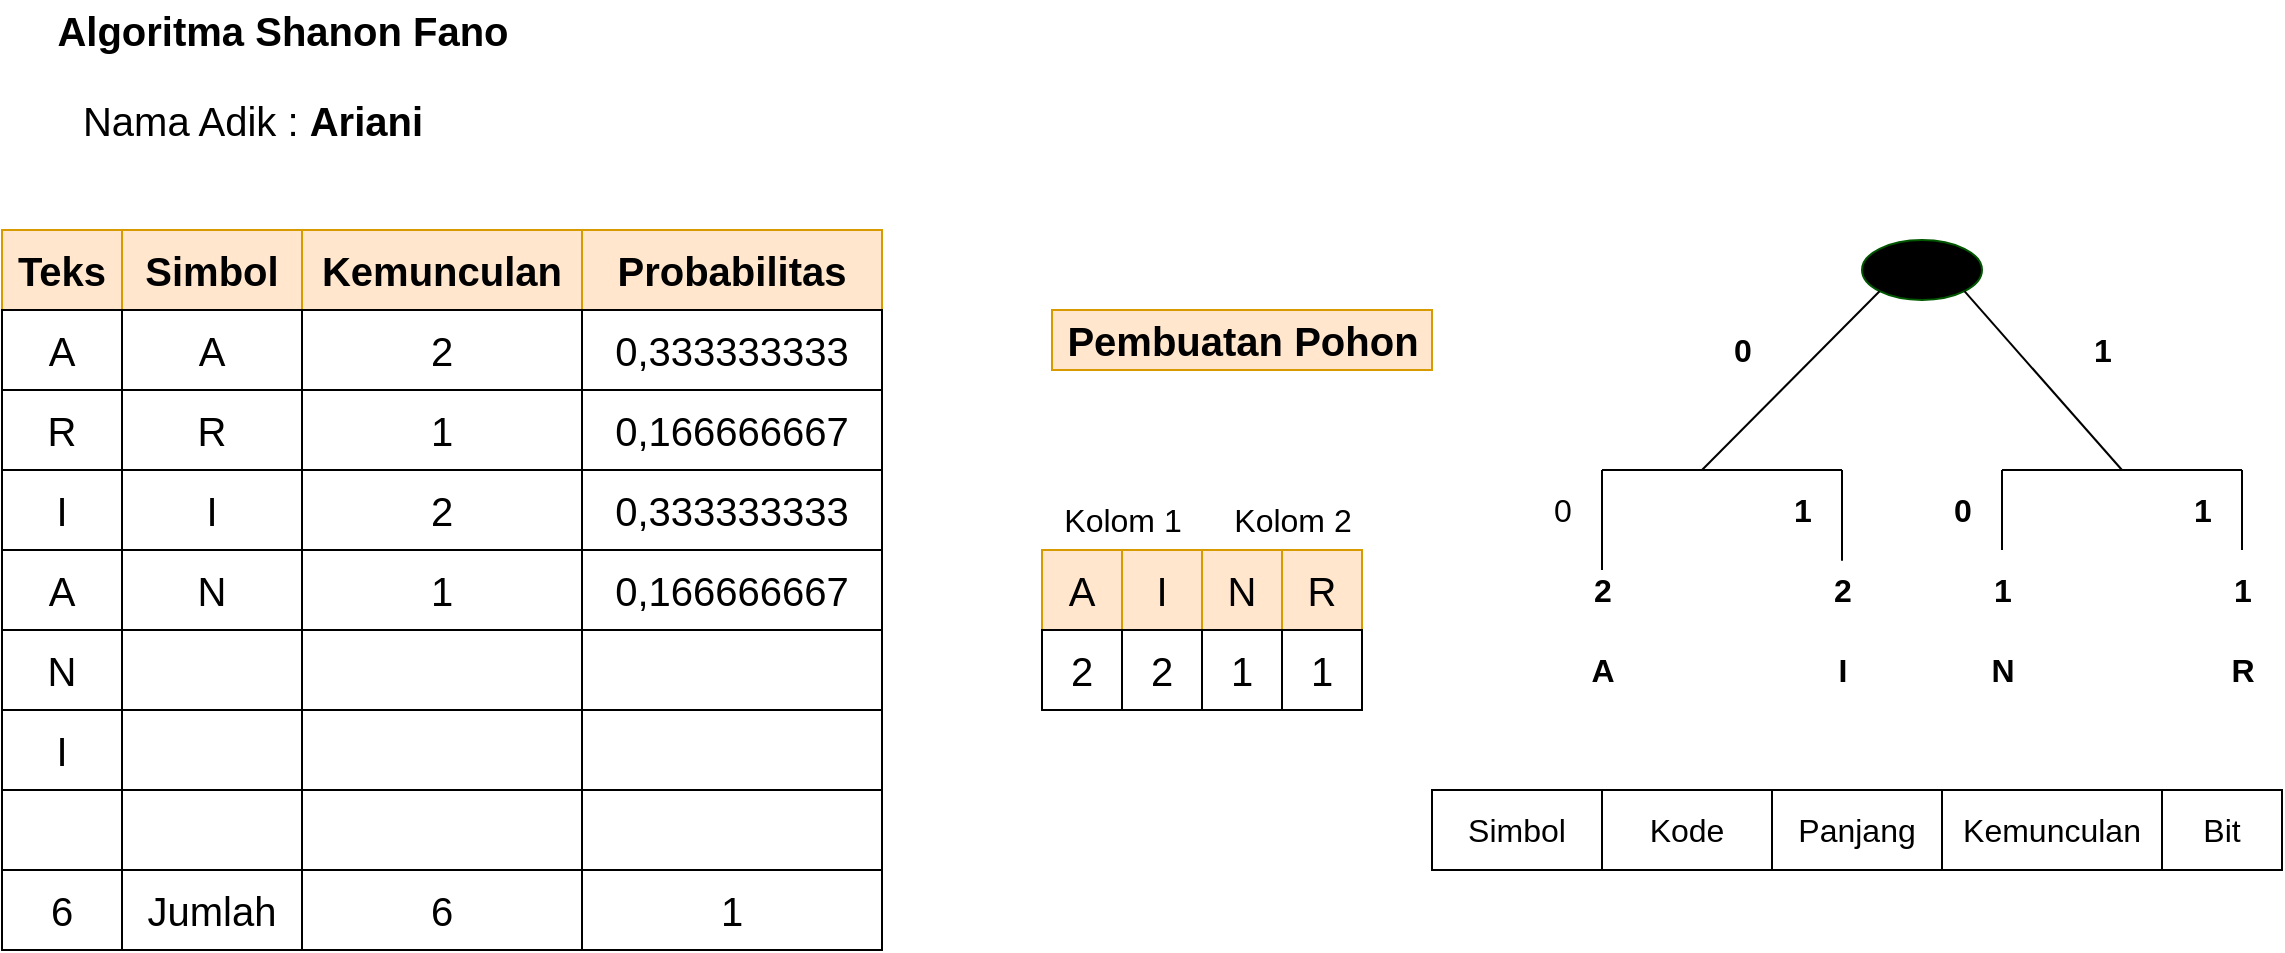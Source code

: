 <mxfile version="13.10.4" type="github">
  <diagram id="n40HMGHdDUbn3N_Vu_-3" name="Page-1">
    <mxGraphModel dx="1552" dy="811" grid="1" gridSize="10" guides="1" tooltips="1" connect="1" arrows="1" fold="1" page="1" pageScale="1" pageWidth="1920" pageHeight="1200" math="0" shadow="0">
      <root>
        <mxCell id="0" />
        <mxCell id="1" parent="0" />
        <mxCell id="2APCgQR3dXpyxrjzse8T-1" value="&lt;font style=&quot;font-size: 20px;&quot;&gt;Algoritma Shanon Fano&lt;/font&gt;" style="text;html=1;align=center;verticalAlign=middle;resizable=0;points=[];autosize=1;fontStyle=1;fontSize=20;" vertex="1" parent="1">
          <mxGeometry x="140" y="45" width="240" height="30" as="geometry" />
        </mxCell>
        <mxCell id="2APCgQR3dXpyxrjzse8T-2" value="Nama Adik : &lt;b&gt;Ariani&lt;/b&gt;" style="text;html=1;align=center;verticalAlign=middle;resizable=0;points=[];autosize=1;fontSize=20;" vertex="1" parent="1">
          <mxGeometry x="150" y="90" width="190" height="30" as="geometry" />
        </mxCell>
        <mxCell id="2APCgQR3dXpyxrjzse8T-3" value="Teks" style="rounded=0;whiteSpace=wrap;html=1;fontSize=20;fillColor=#ffe6cc;strokeColor=#d79b00;fontStyle=1" vertex="1" parent="1">
          <mxGeometry x="120" y="160" width="60" height="40" as="geometry" />
        </mxCell>
        <mxCell id="2APCgQR3dXpyxrjzse8T-4" value="A" style="rounded=0;whiteSpace=wrap;html=1;fontSize=20;" vertex="1" parent="1">
          <mxGeometry x="120" y="200" width="60" height="40" as="geometry" />
        </mxCell>
        <mxCell id="2APCgQR3dXpyxrjzse8T-5" value="R" style="rounded=0;whiteSpace=wrap;html=1;fontSize=20;" vertex="1" parent="1">
          <mxGeometry x="120" y="240" width="60" height="40" as="geometry" />
        </mxCell>
        <mxCell id="2APCgQR3dXpyxrjzse8T-6" value="I" style="rounded=0;whiteSpace=wrap;html=1;fontSize=20;" vertex="1" parent="1">
          <mxGeometry x="120" y="280" width="60" height="40" as="geometry" />
        </mxCell>
        <mxCell id="2APCgQR3dXpyxrjzse8T-7" value="A" style="rounded=0;whiteSpace=wrap;html=1;fontSize=20;" vertex="1" parent="1">
          <mxGeometry x="120" y="320" width="60" height="40" as="geometry" />
        </mxCell>
        <mxCell id="2APCgQR3dXpyxrjzse8T-8" value="N" style="rounded=0;whiteSpace=wrap;html=1;fontSize=20;" vertex="1" parent="1">
          <mxGeometry x="120" y="360" width="60" height="40" as="geometry" />
        </mxCell>
        <mxCell id="2APCgQR3dXpyxrjzse8T-9" value="I" style="rounded=0;whiteSpace=wrap;html=1;fontSize=20;" vertex="1" parent="1">
          <mxGeometry x="120" y="400" width="60" height="40" as="geometry" />
        </mxCell>
        <mxCell id="2APCgQR3dXpyxrjzse8T-10" value="" style="rounded=0;whiteSpace=wrap;html=1;fontSize=20;" vertex="1" parent="1">
          <mxGeometry x="120" y="440" width="60" height="40" as="geometry" />
        </mxCell>
        <mxCell id="2APCgQR3dXpyxrjzse8T-11" value="6" style="rounded=0;whiteSpace=wrap;html=1;fontSize=20;" vertex="1" parent="1">
          <mxGeometry x="120" y="480" width="60" height="40" as="geometry" />
        </mxCell>
        <mxCell id="2APCgQR3dXpyxrjzse8T-12" value="Simbol" style="rounded=0;whiteSpace=wrap;html=1;fontSize=20;fillColor=#ffe6cc;strokeColor=#d79b00;fontStyle=1" vertex="1" parent="1">
          <mxGeometry x="180" y="160" width="90" height="40" as="geometry" />
        </mxCell>
        <mxCell id="2APCgQR3dXpyxrjzse8T-13" value="A" style="rounded=0;whiteSpace=wrap;html=1;fontSize=20;" vertex="1" parent="1">
          <mxGeometry x="180" y="200" width="90" height="40" as="geometry" />
        </mxCell>
        <mxCell id="2APCgQR3dXpyxrjzse8T-14" value="R" style="rounded=0;whiteSpace=wrap;html=1;fontSize=20;" vertex="1" parent="1">
          <mxGeometry x="180" y="240" width="90" height="40" as="geometry" />
        </mxCell>
        <mxCell id="2APCgQR3dXpyxrjzse8T-15" value="I" style="rounded=0;whiteSpace=wrap;html=1;fontSize=20;" vertex="1" parent="1">
          <mxGeometry x="180" y="280" width="90" height="40" as="geometry" />
        </mxCell>
        <mxCell id="2APCgQR3dXpyxrjzse8T-16" value="N" style="rounded=0;whiteSpace=wrap;html=1;fontSize=20;" vertex="1" parent="1">
          <mxGeometry x="180" y="320" width="90" height="40" as="geometry" />
        </mxCell>
        <mxCell id="2APCgQR3dXpyxrjzse8T-17" value="" style="rounded=0;whiteSpace=wrap;html=1;fontSize=20;" vertex="1" parent="1">
          <mxGeometry x="180" y="360" width="90" height="40" as="geometry" />
        </mxCell>
        <mxCell id="2APCgQR3dXpyxrjzse8T-18" value="" style="rounded=0;whiteSpace=wrap;html=1;fontSize=20;" vertex="1" parent="1">
          <mxGeometry x="180" y="400" width="90" height="40" as="geometry" />
        </mxCell>
        <mxCell id="2APCgQR3dXpyxrjzse8T-19" value="" style="rounded=0;whiteSpace=wrap;html=1;fontSize=20;" vertex="1" parent="1">
          <mxGeometry x="180" y="440" width="90" height="40" as="geometry" />
        </mxCell>
        <mxCell id="2APCgQR3dXpyxrjzse8T-20" value="Jumlah" style="rounded=0;whiteSpace=wrap;html=1;fontSize=20;" vertex="1" parent="1">
          <mxGeometry x="180" y="480" width="90" height="40" as="geometry" />
        </mxCell>
        <mxCell id="2APCgQR3dXpyxrjzse8T-21" value="Kemunculan" style="rounded=0;whiteSpace=wrap;html=1;fontSize=20;fillColor=#ffe6cc;strokeColor=#d79b00;fontStyle=1" vertex="1" parent="1">
          <mxGeometry x="270" y="160" width="140" height="40" as="geometry" />
        </mxCell>
        <mxCell id="2APCgQR3dXpyxrjzse8T-22" value="2" style="rounded=0;whiteSpace=wrap;html=1;fontSize=20;" vertex="1" parent="1">
          <mxGeometry x="270" y="200" width="140" height="40" as="geometry" />
        </mxCell>
        <mxCell id="2APCgQR3dXpyxrjzse8T-23" value="1" style="rounded=0;whiteSpace=wrap;html=1;fontSize=20;" vertex="1" parent="1">
          <mxGeometry x="270" y="240" width="140" height="40" as="geometry" />
        </mxCell>
        <mxCell id="2APCgQR3dXpyxrjzse8T-24" value="2" style="rounded=0;whiteSpace=wrap;html=1;fontSize=20;" vertex="1" parent="1">
          <mxGeometry x="270" y="280" width="140" height="40" as="geometry" />
        </mxCell>
        <mxCell id="2APCgQR3dXpyxrjzse8T-25" value="1" style="rounded=0;whiteSpace=wrap;html=1;fontSize=20;" vertex="1" parent="1">
          <mxGeometry x="270" y="320" width="140" height="40" as="geometry" />
        </mxCell>
        <mxCell id="2APCgQR3dXpyxrjzse8T-27" value="" style="rounded=0;whiteSpace=wrap;html=1;fontSize=20;" vertex="1" parent="1">
          <mxGeometry x="270" y="360" width="140" height="40" as="geometry" />
        </mxCell>
        <mxCell id="2APCgQR3dXpyxrjzse8T-28" value="" style="rounded=0;whiteSpace=wrap;html=1;fontSize=20;" vertex="1" parent="1">
          <mxGeometry x="270" y="400" width="140" height="40" as="geometry" />
        </mxCell>
        <mxCell id="2APCgQR3dXpyxrjzse8T-29" value="" style="rounded=0;whiteSpace=wrap;html=1;fontSize=20;" vertex="1" parent="1">
          <mxGeometry x="270" y="440" width="140" height="40" as="geometry" />
        </mxCell>
        <mxCell id="2APCgQR3dXpyxrjzse8T-30" value="6" style="rounded=0;whiteSpace=wrap;html=1;fontSize=20;" vertex="1" parent="1">
          <mxGeometry x="270" y="480" width="140" height="40" as="geometry" />
        </mxCell>
        <mxCell id="2APCgQR3dXpyxrjzse8T-31" value="Probabilitas" style="rounded=0;whiteSpace=wrap;html=1;fontSize=20;fillColor=#ffe6cc;strokeColor=#d79b00;fontStyle=1" vertex="1" parent="1">
          <mxGeometry x="410" y="160" width="150" height="40" as="geometry" />
        </mxCell>
        <mxCell id="2APCgQR3dXpyxrjzse8T-32" value="0,333333333" style="rounded=0;whiteSpace=wrap;html=1;fontSize=20;align=center;" vertex="1" parent="1">
          <mxGeometry x="410" y="200" width="150" height="40" as="geometry" />
        </mxCell>
        <mxCell id="2APCgQR3dXpyxrjzse8T-33" value="0,166666667" style="rounded=0;whiteSpace=wrap;html=1;fontSize=20;" vertex="1" parent="1">
          <mxGeometry x="410" y="240" width="150" height="40" as="geometry" />
        </mxCell>
        <mxCell id="2APCgQR3dXpyxrjzse8T-34" value="0,333333333" style="rounded=0;whiteSpace=wrap;html=1;fontSize=20;" vertex="1" parent="1">
          <mxGeometry x="410" y="280" width="150" height="40" as="geometry" />
        </mxCell>
        <mxCell id="2APCgQR3dXpyxrjzse8T-35" value="0,166666667" style="rounded=0;whiteSpace=wrap;html=1;fontSize=20;" vertex="1" parent="1">
          <mxGeometry x="410" y="320" width="150" height="40" as="geometry" />
        </mxCell>
        <mxCell id="2APCgQR3dXpyxrjzse8T-36" value="" style="rounded=0;whiteSpace=wrap;html=1;fontSize=20;" vertex="1" parent="1">
          <mxGeometry x="410" y="360" width="150" height="40" as="geometry" />
        </mxCell>
        <mxCell id="2APCgQR3dXpyxrjzse8T-37" value="" style="rounded=0;whiteSpace=wrap;html=1;fontSize=20;" vertex="1" parent="1">
          <mxGeometry x="410" y="400" width="150" height="40" as="geometry" />
        </mxCell>
        <mxCell id="2APCgQR3dXpyxrjzse8T-38" value="" style="rounded=0;whiteSpace=wrap;html=1;fontSize=20;" vertex="1" parent="1">
          <mxGeometry x="410" y="440" width="150" height="40" as="geometry" />
        </mxCell>
        <mxCell id="2APCgQR3dXpyxrjzse8T-39" value="1" style="rounded=0;whiteSpace=wrap;html=1;fontSize=20;" vertex="1" parent="1">
          <mxGeometry x="410" y="480" width="150" height="40" as="geometry" />
        </mxCell>
        <mxCell id="2APCgQR3dXpyxrjzse8T-40" value="Pembuatan Pohon" style="text;html=1;align=center;verticalAlign=middle;resizable=0;points=[];autosize=1;fontSize=20;fillColor=#ffe6cc;strokeColor=#d79b00;fontStyle=1" vertex="1" parent="1">
          <mxGeometry x="645" y="200" width="190" height="30" as="geometry" />
        </mxCell>
        <mxCell id="2APCgQR3dXpyxrjzse8T-41" value="A" style="rounded=0;whiteSpace=wrap;html=1;fontSize=20;align=center;fillColor=#ffe6cc;strokeColor=#d79b00;" vertex="1" parent="1">
          <mxGeometry x="640" y="320" width="40" height="40" as="geometry" />
        </mxCell>
        <mxCell id="2APCgQR3dXpyxrjzse8T-42" value="I" style="rounded=0;whiteSpace=wrap;html=1;fontSize=20;align=center;fillColor=#ffe6cc;strokeColor=#d79b00;" vertex="1" parent="1">
          <mxGeometry x="680" y="320" width="40" height="40" as="geometry" />
        </mxCell>
        <mxCell id="2APCgQR3dXpyxrjzse8T-43" value="N" style="rounded=0;whiteSpace=wrap;html=1;fontSize=20;align=center;fillColor=#ffe6cc;strokeColor=#d79b00;" vertex="1" parent="1">
          <mxGeometry x="720" y="320" width="40" height="40" as="geometry" />
        </mxCell>
        <mxCell id="2APCgQR3dXpyxrjzse8T-44" value="R" style="rounded=0;whiteSpace=wrap;html=1;fontSize=20;align=center;fillColor=#ffe6cc;strokeColor=#d79b00;" vertex="1" parent="1">
          <mxGeometry x="760" y="320" width="40" height="40" as="geometry" />
        </mxCell>
        <mxCell id="2APCgQR3dXpyxrjzse8T-45" value="Kolom 1" style="text;html=1;align=center;verticalAlign=middle;resizable=0;points=[];autosize=1;fontSize=16;" vertex="1" parent="1">
          <mxGeometry x="645" y="295" width="70" height="20" as="geometry" />
        </mxCell>
        <mxCell id="2APCgQR3dXpyxrjzse8T-46" value="Kolom 2" style="text;html=1;align=center;verticalAlign=middle;resizable=0;points=[];autosize=1;fontSize=16;" vertex="1" parent="1">
          <mxGeometry x="730" y="295" width="70" height="20" as="geometry" />
        </mxCell>
        <mxCell id="2APCgQR3dXpyxrjzse8T-47" value="" style="ellipse;whiteSpace=wrap;html=1;fontSize=16;align=center;strokeColor=#005700;fontColor=#ffffff;fillColor=#000000;fontStyle=1" vertex="1" parent="1">
          <mxGeometry x="1050" y="165" width="60" height="30" as="geometry" />
        </mxCell>
        <mxCell id="2APCgQR3dXpyxrjzse8T-53" value="" style="endArrow=none;html=1;fontSize=16;fontStyle=1" edge="1" parent="1">
          <mxGeometry width="50" height="50" relative="1" as="geometry">
            <mxPoint x="920" y="280" as="sourcePoint" />
            <mxPoint x="1040" y="280" as="targetPoint" />
          </mxGeometry>
        </mxCell>
        <mxCell id="2APCgQR3dXpyxrjzse8T-54" value="" style="endArrow=none;html=1;fontSize=16;fontStyle=1" edge="1" parent="1">
          <mxGeometry width="50" height="50" relative="1" as="geometry">
            <mxPoint x="920" y="330" as="sourcePoint" />
            <mxPoint x="920" y="280" as="targetPoint" />
          </mxGeometry>
        </mxCell>
        <mxCell id="2APCgQR3dXpyxrjzse8T-55" value="" style="endArrow=none;html=1;fontSize=16;fontStyle=1" edge="1" parent="1">
          <mxGeometry width="50" height="50" relative="1" as="geometry">
            <mxPoint x="1040" y="300" as="sourcePoint" />
            <mxPoint x="1040" y="280" as="targetPoint" />
            <Array as="points">
              <mxPoint x="1040" y="330" />
              <mxPoint x="1040" y="300" />
            </Array>
          </mxGeometry>
        </mxCell>
        <mxCell id="2APCgQR3dXpyxrjzse8T-56" value="" style="endArrow=none;html=1;fontSize=16;entryX=0;entryY=1;entryDx=0;entryDy=0;fontStyle=1" edge="1" parent="1" target="2APCgQR3dXpyxrjzse8T-47">
          <mxGeometry width="50" height="50" relative="1" as="geometry">
            <mxPoint x="970" y="280" as="sourcePoint" />
            <mxPoint x="870" y="220" as="targetPoint" />
          </mxGeometry>
        </mxCell>
        <mxCell id="2APCgQR3dXpyxrjzse8T-57" value="" style="endArrow=none;html=1;fontSize=16;entryX=1;entryY=1;entryDx=0;entryDy=0;fontStyle=1" edge="1" parent="1" target="2APCgQR3dXpyxrjzse8T-47">
          <mxGeometry width="50" height="50" relative="1" as="geometry">
            <mxPoint x="1180" y="280" as="sourcePoint" />
            <mxPoint x="1188.787" y="140.607" as="targetPoint" />
          </mxGeometry>
        </mxCell>
        <mxCell id="2APCgQR3dXpyxrjzse8T-58" value="" style="endArrow=none;html=1;fontSize=16;fontStyle=1" edge="1" parent="1">
          <mxGeometry width="50" height="50" relative="1" as="geometry">
            <mxPoint x="1240" y="280" as="sourcePoint" />
            <mxPoint x="1120" y="280" as="targetPoint" />
          </mxGeometry>
        </mxCell>
        <mxCell id="2APCgQR3dXpyxrjzse8T-59" value="" style="endArrow=none;html=1;fontSize=16;fontStyle=1" edge="1" parent="1">
          <mxGeometry width="50" height="50" relative="1" as="geometry">
            <mxPoint x="1120" y="280" as="sourcePoint" />
            <mxPoint x="1120" y="320" as="targetPoint" />
          </mxGeometry>
        </mxCell>
        <mxCell id="2APCgQR3dXpyxrjzse8T-60" value="" style="endArrow=none;html=1;fontSize=16;fontStyle=1" edge="1" parent="1">
          <mxGeometry width="50" height="50" relative="1" as="geometry">
            <mxPoint x="1240" y="280" as="sourcePoint" />
            <mxPoint x="1240" y="320" as="targetPoint" />
          </mxGeometry>
        </mxCell>
        <mxCell id="2APCgQR3dXpyxrjzse8T-63" value="2" style="rounded=0;whiteSpace=wrap;html=1;fontSize=20;align=center;" vertex="1" parent="1">
          <mxGeometry x="640" y="360" width="40" height="40" as="geometry" />
        </mxCell>
        <mxCell id="2APCgQR3dXpyxrjzse8T-64" value="2" style="rounded=0;whiteSpace=wrap;html=1;fontSize=20;align=center;" vertex="1" parent="1">
          <mxGeometry x="680" y="360" width="40" height="40" as="geometry" />
        </mxCell>
        <mxCell id="2APCgQR3dXpyxrjzse8T-65" value="1" style="rounded=0;whiteSpace=wrap;html=1;fontSize=20;align=center;" vertex="1" parent="1">
          <mxGeometry x="720" y="360" width="40" height="40" as="geometry" />
        </mxCell>
        <mxCell id="2APCgQR3dXpyxrjzse8T-66" value="1" style="rounded=0;whiteSpace=wrap;html=1;fontSize=20;align=center;" vertex="1" parent="1">
          <mxGeometry x="760" y="360" width="40" height="40" as="geometry" />
        </mxCell>
        <mxCell id="2APCgQR3dXpyxrjzse8T-67" value="2" style="text;html=1;align=center;verticalAlign=middle;resizable=0;points=[];autosize=1;fontSize=16;fontStyle=1" vertex="1" parent="1">
          <mxGeometry x="910" y="330" width="20" height="20" as="geometry" />
        </mxCell>
        <mxCell id="2APCgQR3dXpyxrjzse8T-68" value="2" style="text;html=1;align=center;verticalAlign=middle;resizable=0;points=[];autosize=1;fontSize=16;fontStyle=1" vertex="1" parent="1">
          <mxGeometry x="1030" y="330" width="20" height="20" as="geometry" />
        </mxCell>
        <mxCell id="2APCgQR3dXpyxrjzse8T-69" value="1" style="text;html=1;align=center;verticalAlign=middle;resizable=0;points=[];autosize=1;fontSize=16;fontStyle=1" vertex="1" parent="1">
          <mxGeometry x="1110" y="330" width="20" height="20" as="geometry" />
        </mxCell>
        <mxCell id="2APCgQR3dXpyxrjzse8T-70" value="1" style="text;html=1;align=center;verticalAlign=middle;resizable=0;points=[];autosize=1;fontSize=16;fontStyle=1" vertex="1" parent="1">
          <mxGeometry x="1230" y="330" width="20" height="20" as="geometry" />
        </mxCell>
        <mxCell id="2APCgQR3dXpyxrjzse8T-71" value="A" style="text;html=1;align=center;verticalAlign=middle;resizable=0;points=[];autosize=1;fontSize=16;fontStyle=1" vertex="1" parent="1">
          <mxGeometry x="905" y="370" width="30" height="20" as="geometry" />
        </mxCell>
        <mxCell id="2APCgQR3dXpyxrjzse8T-72" value="I" style="text;html=1;align=center;verticalAlign=middle;resizable=0;points=[];autosize=1;fontSize=16;fontStyle=1" vertex="1" parent="1">
          <mxGeometry x="1030" y="370" width="20" height="20" as="geometry" />
        </mxCell>
        <mxCell id="2APCgQR3dXpyxrjzse8T-73" value="N" style="text;html=1;align=center;verticalAlign=middle;resizable=0;points=[];autosize=1;fontSize=16;fontStyle=1" vertex="1" parent="1">
          <mxGeometry x="1105" y="370" width="30" height="20" as="geometry" />
        </mxCell>
        <mxCell id="2APCgQR3dXpyxrjzse8T-74" value="R" style="text;html=1;align=center;verticalAlign=middle;resizable=0;points=[];autosize=1;fontSize=16;fontStyle=1" vertex="1" parent="1">
          <mxGeometry x="1225" y="370" width="30" height="20" as="geometry" />
        </mxCell>
        <mxCell id="2APCgQR3dXpyxrjzse8T-75" value="0" style="text;html=1;align=center;verticalAlign=middle;resizable=0;points=[];autosize=1;fontSize=16;fontStyle=1" vertex="1" parent="1">
          <mxGeometry x="980" y="210" width="20" height="20" as="geometry" />
        </mxCell>
        <mxCell id="2APCgQR3dXpyxrjzse8T-76" value="1" style="text;html=1;align=center;verticalAlign=middle;resizable=0;points=[];autosize=1;fontSize=16;fontStyle=1" vertex="1" parent="1">
          <mxGeometry x="1160" y="210" width="20" height="20" as="geometry" />
        </mxCell>
        <mxCell id="2APCgQR3dXpyxrjzse8T-78" value="0" style="text;html=1;align=center;verticalAlign=middle;resizable=0;points=[];autosize=1;fontSize=16;" vertex="1" parent="1">
          <mxGeometry x="890" y="290" width="20" height="20" as="geometry" />
        </mxCell>
        <mxCell id="2APCgQR3dXpyxrjzse8T-79" value="1" style="text;html=1;align=center;verticalAlign=middle;resizable=0;points=[];autosize=1;fontSize=16;fontStyle=1" vertex="1" parent="1">
          <mxGeometry x="1010" y="290" width="20" height="20" as="geometry" />
        </mxCell>
        <mxCell id="2APCgQR3dXpyxrjzse8T-80" value="0" style="text;html=1;align=center;verticalAlign=middle;resizable=0;points=[];autosize=1;fontSize=16;fontStyle=1" vertex="1" parent="1">
          <mxGeometry x="1090" y="290" width="20" height="20" as="geometry" />
        </mxCell>
        <mxCell id="2APCgQR3dXpyxrjzse8T-81" value="1" style="text;html=1;align=center;verticalAlign=middle;resizable=0;points=[];autosize=1;fontSize=16;fontStyle=1" vertex="1" parent="1">
          <mxGeometry x="1210" y="290" width="20" height="20" as="geometry" />
        </mxCell>
        <mxCell id="2APCgQR3dXpyxrjzse8T-82" value="Simbol" style="rounded=0;whiteSpace=wrap;html=1;fontSize=16;align=center;fillColor=#FFFFFF;" vertex="1" parent="1">
          <mxGeometry x="835" y="440" width="85" height="40" as="geometry" />
        </mxCell>
        <mxCell id="2APCgQR3dXpyxrjzse8T-83" value="Kode" style="rounded=0;whiteSpace=wrap;html=1;fontSize=16;align=center;fillColor=#FFFFFF;" vertex="1" parent="1">
          <mxGeometry x="920" y="440" width="85" height="40" as="geometry" />
        </mxCell>
        <mxCell id="2APCgQR3dXpyxrjzse8T-84" value="Panjang" style="rounded=0;whiteSpace=wrap;html=1;fontSize=16;align=center;fillColor=#FFFFFF;" vertex="1" parent="1">
          <mxGeometry x="1005" y="440" width="85" height="40" as="geometry" />
        </mxCell>
        <mxCell id="2APCgQR3dXpyxrjzse8T-85" value="Kemunculan" style="rounded=0;whiteSpace=wrap;html=1;fontSize=16;align=center;fillColor=#FFFFFF;" vertex="1" parent="1">
          <mxGeometry x="1090" y="440" width="110" height="40" as="geometry" />
        </mxCell>
        <mxCell id="2APCgQR3dXpyxrjzse8T-86" value="Bit" style="rounded=0;whiteSpace=wrap;html=1;fontSize=16;align=center;fillColor=#FFFFFF;" vertex="1" parent="1">
          <mxGeometry x="1200" y="440" width="60" height="40" as="geometry" />
        </mxCell>
      </root>
    </mxGraphModel>
  </diagram>
</mxfile>
